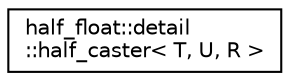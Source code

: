 digraph "Graphical Class Hierarchy"
{
  edge [fontname="Helvetica",fontsize="10",labelfontname="Helvetica",labelfontsize="10"];
  node [fontname="Helvetica",fontsize="10",shape=record];
  rankdir="LR";
  Node1 [label="half_float::detail\l::half_caster\< T, U, R \>",height=0.2,width=0.4,color="black", fillcolor="white", style="filled",URL="$structhalf__float_1_1detail_1_1half__caster.html"];
}
